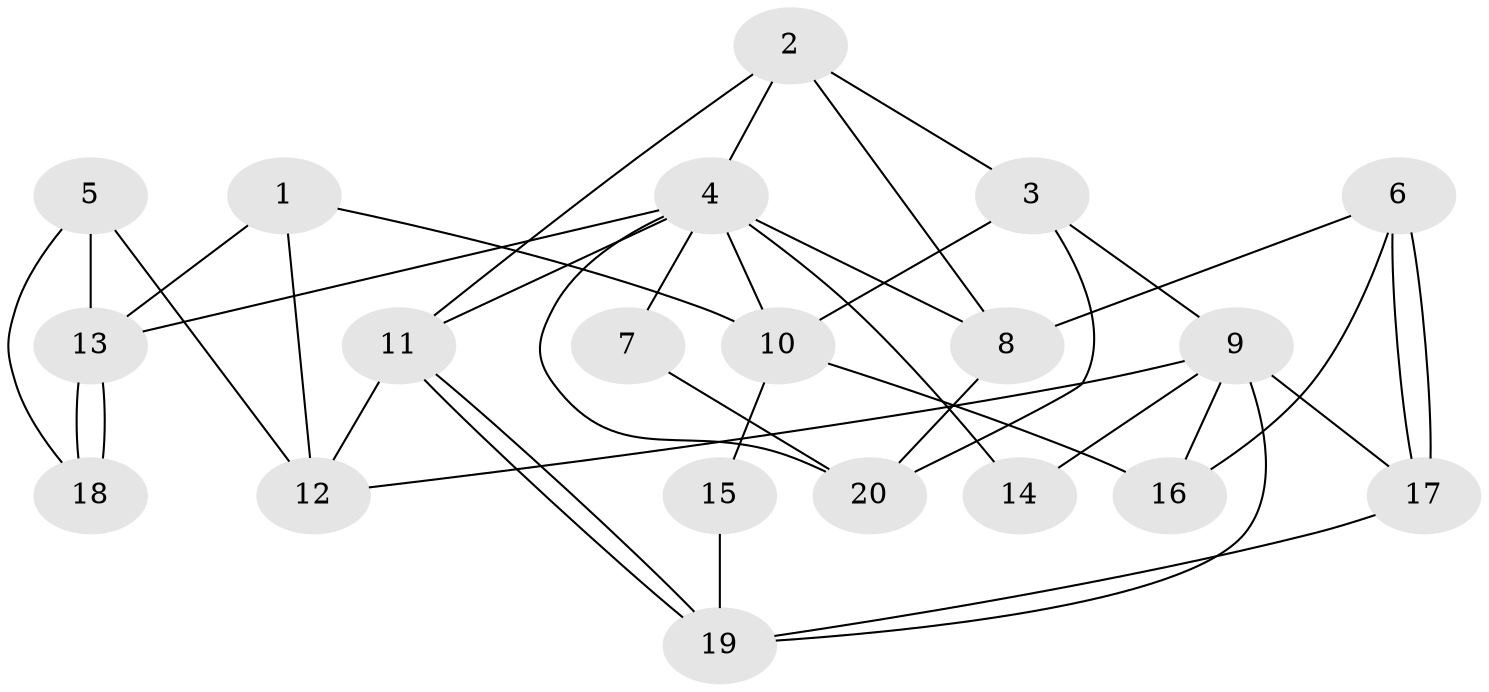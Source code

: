 // Generated by graph-tools (version 1.1) at 2025/46/02/15/25 05:46:28]
// undirected, 20 vertices, 40 edges
graph export_dot {
graph [start="1"]
  node [color=gray90,style=filled];
  1;
  2;
  3;
  4;
  5;
  6;
  7;
  8;
  9;
  10;
  11;
  12;
  13;
  14;
  15;
  16;
  17;
  18;
  19;
  20;
  1 -- 10;
  1 -- 12;
  1 -- 13;
  2 -- 4;
  2 -- 3;
  2 -- 8;
  2 -- 11;
  3 -- 10;
  3 -- 20;
  3 -- 9;
  4 -- 13;
  4 -- 11;
  4 -- 7;
  4 -- 8;
  4 -- 10;
  4 -- 14;
  4 -- 20;
  5 -- 13;
  5 -- 12;
  5 -- 18;
  6 -- 8;
  6 -- 17;
  6 -- 17;
  6 -- 16;
  7 -- 20;
  8 -- 20;
  9 -- 17;
  9 -- 12;
  9 -- 14;
  9 -- 16;
  9 -- 19;
  10 -- 16;
  10 -- 15;
  11 -- 19;
  11 -- 19;
  11 -- 12;
  13 -- 18;
  13 -- 18;
  15 -- 19;
  17 -- 19;
}
